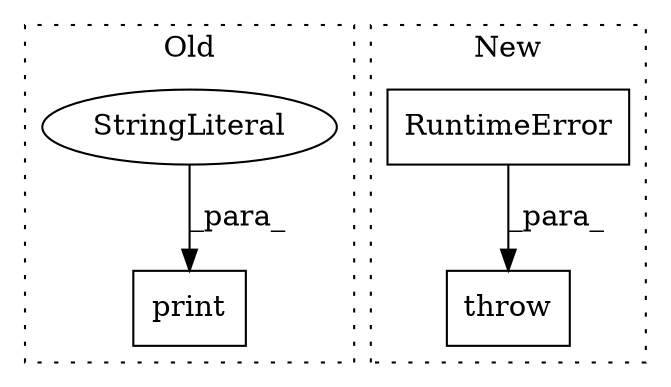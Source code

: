 digraph G {
subgraph cluster0 {
1 [label="print" a="32" s="4978,5022" l="6,1" shape="box"];
3 [label="StringLiteral" a="45" s="4984" l="38" shape="ellipse"];
label = "Old";
style="dotted";
}
subgraph cluster1 {
2 [label="RuntimeError" a="32" s="3784" l="14" shape="box"];
4 [label="throw" a="53" s="3778" l="6" shape="box"];
label = "New";
style="dotted";
}
2 -> 4 [label="_para_"];
3 -> 1 [label="_para_"];
}